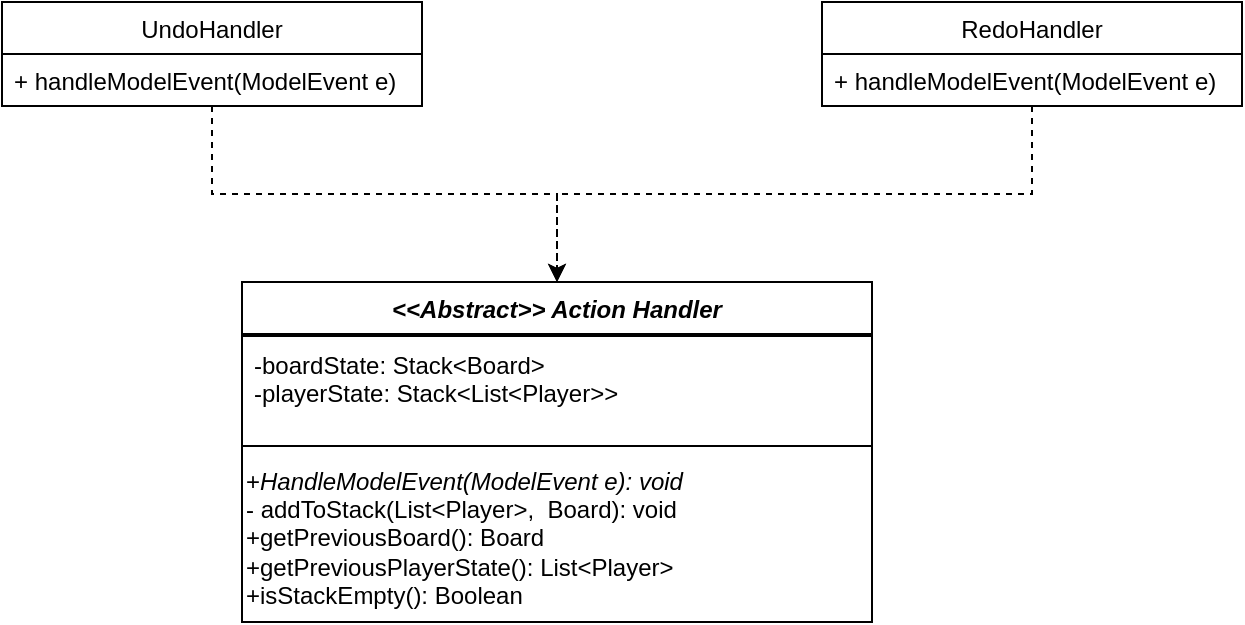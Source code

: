 <mxfile version="15.5.4" type="embed"><diagram id="o-Tl_0576WZvGxUgIhYG" name="Page-1"><mxGraphModel dx="1138" dy="400" grid="1" gridSize="10" guides="1" tooltips="1" connect="1" arrows="1" fold="1" page="1" pageScale="1" pageWidth="850" pageHeight="1100" math="0" shadow="0"><root><mxCell id="0"/><mxCell id="1" parent="0"/><mxCell id="2" value="&lt;&lt;Abstract&gt;&gt; Action Handler" style="swimlane;fontStyle=3;align=center;verticalAlign=top;childLayout=stackLayout;horizontal=1;startSize=26;horizontalStack=0;resizeParent=1;resizeParentMax=0;resizeLast=0;collapsible=1;marginBottom=0;" parent="1" vertex="1"><mxGeometry x="200" y="760" width="315" height="170" as="geometry"/></mxCell><mxCell id="3" value="" style="line;strokeWidth=1;fillColor=none;align=left;verticalAlign=middle;spacingTop=-1;spacingLeft=3;spacingRight=3;rotatable=0;labelPosition=right;points=[];portConstraint=eastwest;" parent="2" vertex="1"><mxGeometry y="26" width="315" height="2" as="geometry"/></mxCell><mxCell id="4" value="-boardState: Stack&lt;Board&gt;&#10;-playerState: Stack&lt;List&lt;Player&gt;&gt;&#10;" style="text;strokeColor=none;fillColor=none;align=left;verticalAlign=top;spacingLeft=4;spacingRight=4;overflow=hidden;rotatable=0;points=[[0,0.5],[1,0.5]];portConstraint=eastwest;" parent="2" vertex="1"><mxGeometry y="28" width="315" height="50" as="geometry"/></mxCell><mxCell id="5" value="" style="line;strokeWidth=1;fillColor=none;align=left;verticalAlign=middle;spacingTop=-1;spacingLeft=3;spacingRight=3;rotatable=0;labelPosition=right;points=[];portConstraint=eastwest;" parent="2" vertex="1"><mxGeometry y="78" width="315" height="8" as="geometry"/></mxCell><mxCell id="6" value="+&lt;i&gt;HandleModelEvent(ModelEvent e): void&lt;/i&gt;&lt;br&gt;- addToStack(List&amp;lt;Player&amp;gt;,&amp;nbsp; Board): void&lt;br&gt;+getPreviousBoard(): Board&lt;br&gt;+getPreviousPlayerState(): List&amp;lt;Player&amp;gt;&lt;br&gt;+isStackEmpty(): Boolean" style="text;html=1;strokeColor=none;fillColor=none;align=left;verticalAlign=middle;whiteSpace=wrap;rounded=0;" parent="2" vertex="1"><mxGeometry y="86" width="315" height="84" as="geometry"/></mxCell><mxCell id="19" style="edgeStyle=orthogonalEdgeStyle;rounded=0;orthogonalLoop=1;jettySize=auto;html=1;entryX=0.5;entryY=0;entryDx=0;entryDy=0;dashed=1;" parent="1" source="9" target="2" edge="1"><mxGeometry relative="1" as="geometry"/></mxCell><mxCell id="9" value="UndoHandler" style="swimlane;fontStyle=0;childLayout=stackLayout;horizontal=1;startSize=26;fillColor=none;horizontalStack=0;resizeParent=1;resizeParentMax=0;resizeLast=0;collapsible=1;marginBottom=0;" parent="1" vertex="1"><mxGeometry x="80" y="620" width="210" height="52" as="geometry"/></mxCell><mxCell id="12" value="+ handleModelEvent(ModelEvent e)" style="text;strokeColor=none;fillColor=none;align=left;verticalAlign=top;spacingLeft=4;spacingRight=4;overflow=hidden;rotatable=0;points=[[0,0.5],[1,0.5]];portConstraint=eastwest;" parent="9" vertex="1"><mxGeometry y="26" width="210" height="26" as="geometry"/></mxCell><mxCell id="18" style="edgeStyle=orthogonalEdgeStyle;rounded=0;orthogonalLoop=1;jettySize=auto;html=1;entryX=0.5;entryY=0;entryDx=0;entryDy=0;dashed=1;" parent="1" source="13" target="2" edge="1"><mxGeometry relative="1" as="geometry"/></mxCell><mxCell id="13" value="RedoHandler" style="swimlane;fontStyle=0;childLayout=stackLayout;horizontal=1;startSize=26;fillColor=none;horizontalStack=0;resizeParent=1;resizeParentMax=0;resizeLast=0;collapsible=1;marginBottom=0;" parent="1" vertex="1"><mxGeometry x="490" y="620" width="210" height="52" as="geometry"/></mxCell><mxCell id="14" value="+ handleModelEvent(ModelEvent e)" style="text;strokeColor=none;fillColor=none;align=left;verticalAlign=top;spacingLeft=4;spacingRight=4;overflow=hidden;rotatable=0;points=[[0,0.5],[1,0.5]];portConstraint=eastwest;" parent="13" vertex="1"><mxGeometry y="26" width="210" height="26" as="geometry"/></mxCell></root></mxGraphModel></diagram></mxfile>